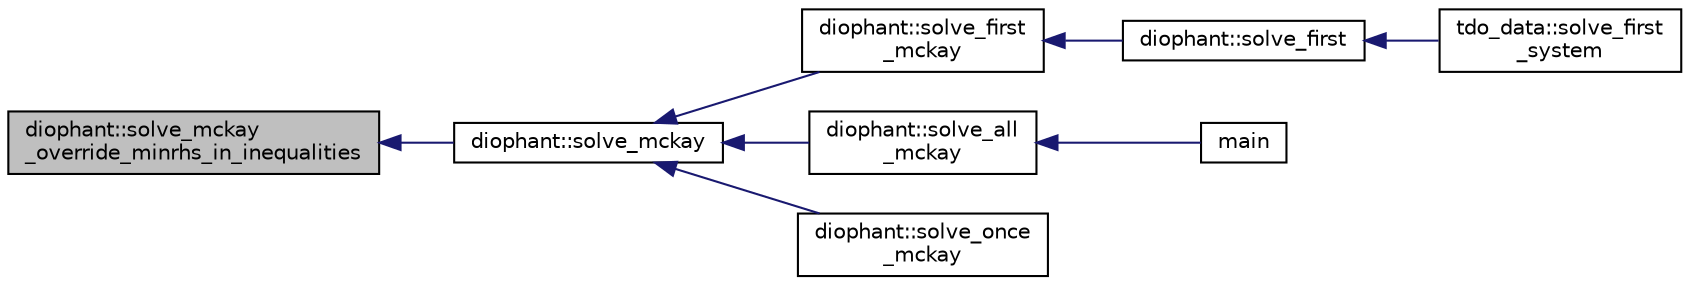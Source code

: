 digraph "diophant::solve_mckay_override_minrhs_in_inequalities"
{
  edge [fontname="Helvetica",fontsize="10",labelfontname="Helvetica",labelfontsize="10"];
  node [fontname="Helvetica",fontsize="10",shape=record];
  rankdir="LR";
  Node780 [label="diophant::solve_mckay\l_override_minrhs_in_inequalities",height=0.2,width=0.4,color="black", fillcolor="grey75", style="filled", fontcolor="black"];
  Node780 -> Node781 [dir="back",color="midnightblue",fontsize="10",style="solid",fontname="Helvetica"];
  Node781 [label="diophant::solve_mckay",height=0.2,width=0.4,color="black", fillcolor="white", style="filled",URL="$d7/d9c/classdiophant.html#ac774ce59f7b84f44c6bddfe54407143b"];
  Node781 -> Node782 [dir="back",color="midnightblue",fontsize="10",style="solid",fontname="Helvetica"];
  Node782 [label="diophant::solve_first\l_mckay",height=0.2,width=0.4,color="black", fillcolor="white", style="filled",URL="$d7/d9c/classdiophant.html#ab4160d5e696a1f7b4180b06c2f0f9329"];
  Node782 -> Node783 [dir="back",color="midnightblue",fontsize="10",style="solid",fontname="Helvetica"];
  Node783 [label="diophant::solve_first",height=0.2,width=0.4,color="black", fillcolor="white", style="filled",URL="$d7/d9c/classdiophant.html#accea09665d6f34e067c8f73452ca4ec0"];
  Node783 -> Node784 [dir="back",color="midnightblue",fontsize="10",style="solid",fontname="Helvetica"];
  Node784 [label="tdo_data::solve_first\l_system",height=0.2,width=0.4,color="black", fillcolor="white", style="filled",URL="$dc/d0d/classtdo__data.html#aa62a57bd301396164352018141e4966e"];
  Node781 -> Node785 [dir="back",color="midnightblue",fontsize="10",style="solid",fontname="Helvetica"];
  Node785 [label="diophant::solve_all\l_mckay",height=0.2,width=0.4,color="black", fillcolor="white", style="filled",URL="$d7/d9c/classdiophant.html#a37f518a1d004c65dc9adc0878dc6590b"];
  Node785 -> Node786 [dir="back",color="midnightblue",fontsize="10",style="solid",fontname="Helvetica"];
  Node786 [label="main",height=0.2,width=0.4,color="black", fillcolor="white", style="filled",URL="$dc/dbc/solve__diophant_8_c.html#a3c04138a5bfe5d72780bb7e82a18e627"];
  Node781 -> Node787 [dir="back",color="midnightblue",fontsize="10",style="solid",fontname="Helvetica"];
  Node787 [label="diophant::solve_once\l_mckay",height=0.2,width=0.4,color="black", fillcolor="white", style="filled",URL="$d7/d9c/classdiophant.html#a8d8ba624243d2d47ecd5f6834a259c48"];
}
